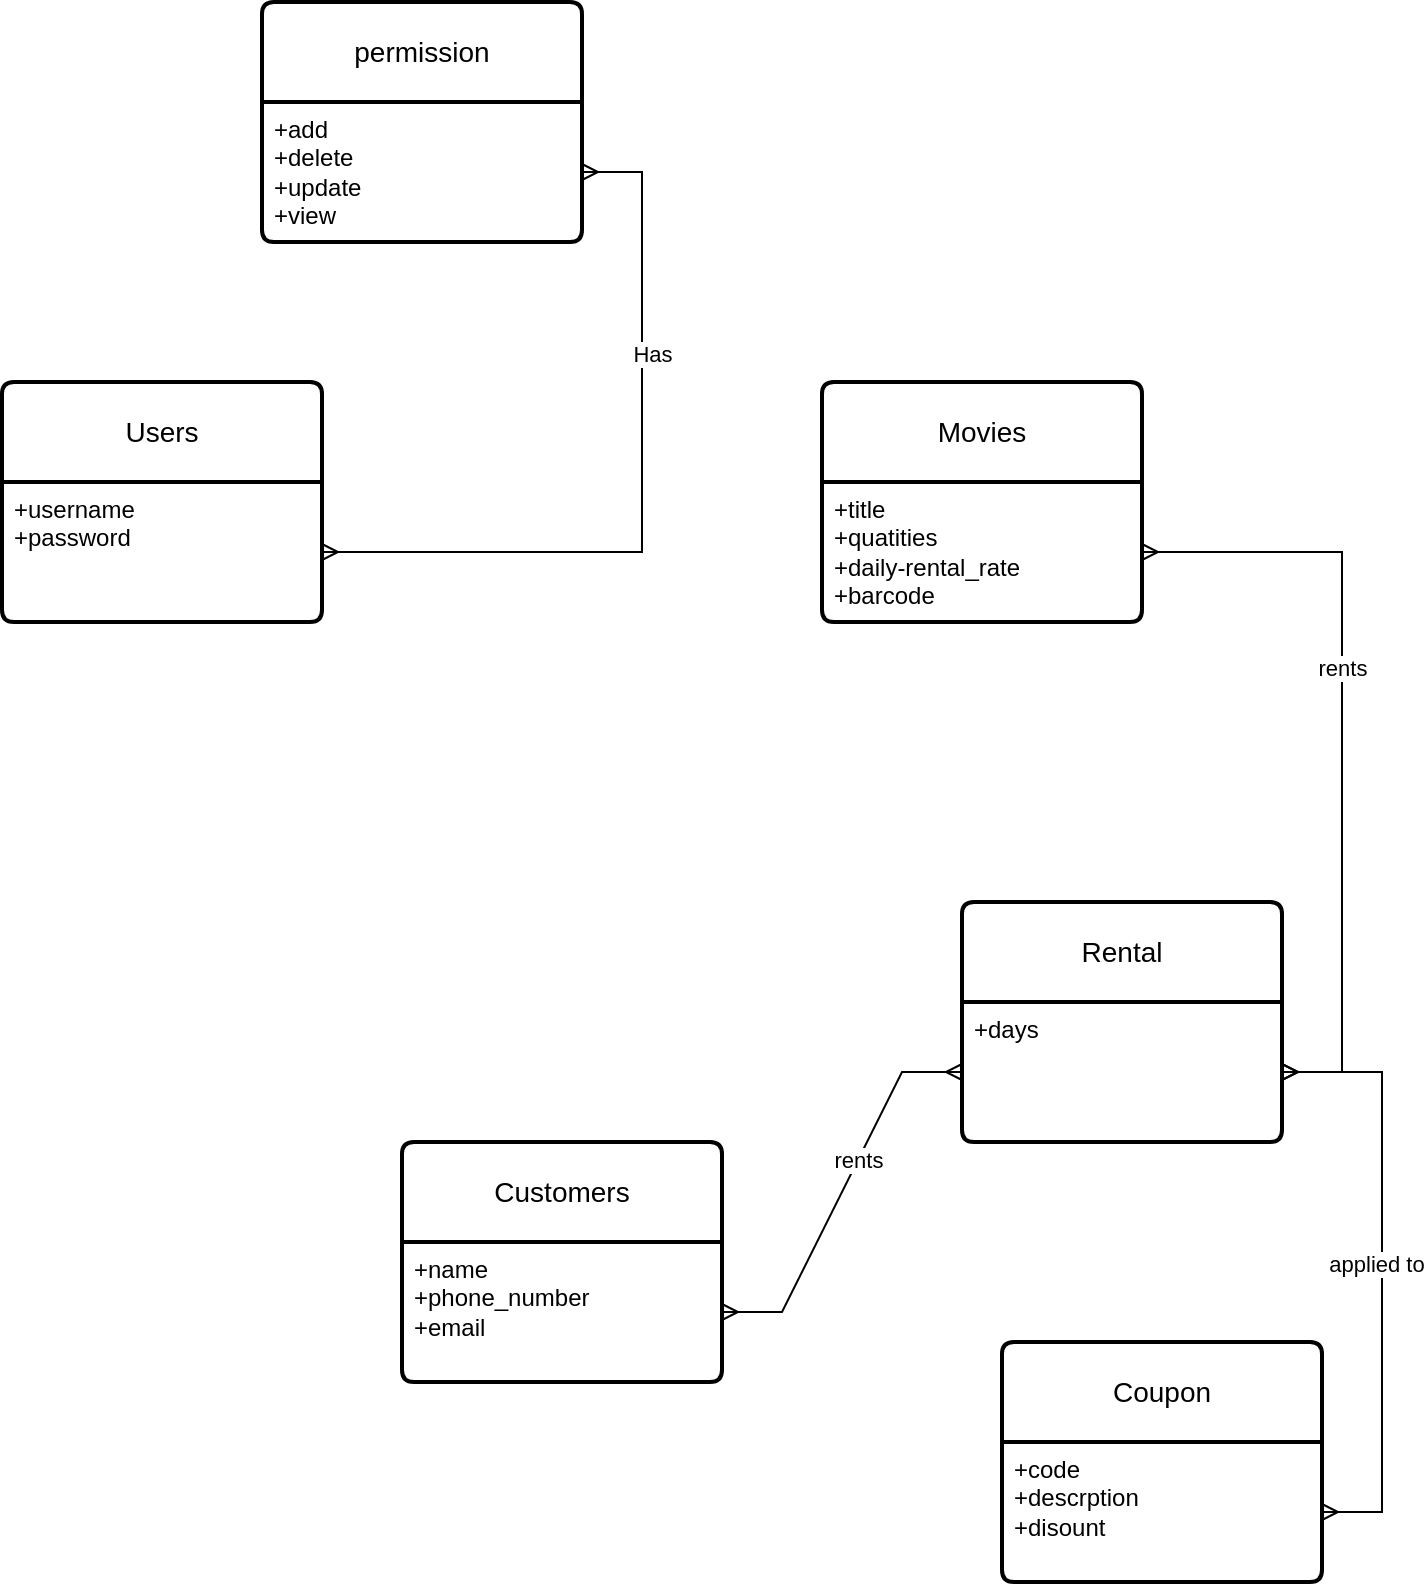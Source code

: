 <mxfile version="26.2.2">
  <diagram name="Page-1" id="sEVMAXeP3UGSZe_ZqJJN">
    <mxGraphModel dx="1428" dy="2010" grid="1" gridSize="10" guides="1" tooltips="1" connect="1" arrows="1" fold="1" page="1" pageScale="1" pageWidth="827" pageHeight="1169" math="0" shadow="0">
      <root>
        <mxCell id="0" />
        <mxCell id="1" parent="0" />
        <mxCell id="dCS8AHYljsb1Geu4KeNp-1" value="Users" style="swimlane;childLayout=stackLayout;horizontal=1;startSize=50;horizontalStack=0;rounded=1;fontSize=14;fontStyle=0;strokeWidth=2;resizeParent=0;resizeLast=1;shadow=0;dashed=0;align=center;arcSize=4;whiteSpace=wrap;html=1;" parent="1" vertex="1">
          <mxGeometry x="60" y="80" width="160" height="120" as="geometry" />
        </mxCell>
        <mxCell id="dCS8AHYljsb1Geu4KeNp-2" value="+username&lt;div&gt;+password&lt;/div&gt;" style="align=left;strokeColor=none;fillColor=none;spacingLeft=4;spacingRight=4;fontSize=12;verticalAlign=top;resizable=0;rotatable=0;part=1;html=1;whiteSpace=wrap;" parent="dCS8AHYljsb1Geu4KeNp-1" vertex="1">
          <mxGeometry y="50" width="160" height="70" as="geometry" />
        </mxCell>
        <mxCell id="dCS8AHYljsb1Geu4KeNp-6" value="Movies" style="swimlane;childLayout=stackLayout;horizontal=1;startSize=50;horizontalStack=0;rounded=1;fontSize=14;fontStyle=0;strokeWidth=2;resizeParent=0;resizeLast=1;shadow=0;dashed=0;align=center;arcSize=4;whiteSpace=wrap;html=1;" parent="1" vertex="1">
          <mxGeometry x="470" y="80" width="160" height="120" as="geometry" />
        </mxCell>
        <mxCell id="dCS8AHYljsb1Geu4KeNp-7" value="+title&lt;div&gt;+quatities&lt;/div&gt;&lt;div&gt;+daily-rental_rate&lt;/div&gt;&lt;div&gt;+barcode&lt;/div&gt;" style="align=left;strokeColor=none;fillColor=none;spacingLeft=4;spacingRight=4;fontSize=12;verticalAlign=top;resizable=0;rotatable=0;part=1;html=1;whiteSpace=wrap;" parent="dCS8AHYljsb1Geu4KeNp-6" vertex="1">
          <mxGeometry y="50" width="160" height="70" as="geometry" />
        </mxCell>
        <mxCell id="dCS8AHYljsb1Geu4KeNp-8" value="Customers" style="swimlane;childLayout=stackLayout;horizontal=1;startSize=50;horizontalStack=0;rounded=1;fontSize=14;fontStyle=0;strokeWidth=2;resizeParent=0;resizeLast=1;shadow=0;dashed=0;align=center;arcSize=4;whiteSpace=wrap;html=1;" parent="1" vertex="1">
          <mxGeometry x="260" y="460" width="160" height="120" as="geometry" />
        </mxCell>
        <mxCell id="dCS8AHYljsb1Geu4KeNp-9" value="+name&lt;div&gt;+phone_number&lt;/div&gt;&lt;div&gt;+email&lt;/div&gt;" style="align=left;strokeColor=none;fillColor=none;spacingLeft=4;spacingRight=4;fontSize=12;verticalAlign=top;resizable=0;rotatable=0;part=1;html=1;whiteSpace=wrap;" parent="dCS8AHYljsb1Geu4KeNp-8" vertex="1">
          <mxGeometry y="50" width="160" height="70" as="geometry" />
        </mxCell>
        <mxCell id="dCS8AHYljsb1Geu4KeNp-19" value="" style="edgeStyle=entityRelationEdgeStyle;fontSize=12;html=1;endArrow=ERmany;startArrow=ERmany;rounded=0;" parent="1" source="dCS8AHYljsb1Geu4KeNp-9" target="dCS8AHYljsb1Geu4KeNp-30" edge="1">
          <mxGeometry width="100" height="100" relative="1" as="geometry">
            <mxPoint x="430" y="440" as="sourcePoint" />
            <mxPoint x="530" y="340" as="targetPoint" />
            <Array as="points">
              <mxPoint x="540" y="410" />
              <mxPoint x="470" y="340" />
            </Array>
          </mxGeometry>
        </mxCell>
        <mxCell id="dCS8AHYljsb1Geu4KeNp-22" value="rents" style="edgeLabel;html=1;align=center;verticalAlign=middle;resizable=0;points=[];" parent="dCS8AHYljsb1Geu4KeNp-19" vertex="1" connectable="0">
          <mxGeometry x="0.189" relative="1" as="geometry">
            <mxPoint as="offset" />
          </mxGeometry>
        </mxCell>
        <mxCell id="dCS8AHYljsb1Geu4KeNp-24" value="permission" style="swimlane;childLayout=stackLayout;horizontal=1;startSize=50;horizontalStack=0;rounded=1;fontSize=14;fontStyle=0;strokeWidth=2;resizeParent=0;resizeLast=1;shadow=0;dashed=0;align=center;arcSize=4;whiteSpace=wrap;html=1;" parent="1" vertex="1">
          <mxGeometry x="190" y="-110" width="160" height="120" as="geometry" />
        </mxCell>
        <mxCell id="dCS8AHYljsb1Geu4KeNp-25" value="+add&lt;div&gt;+delete&lt;/div&gt;&lt;div&gt;+update&lt;/div&gt;&lt;div&gt;+view&lt;/div&gt;" style="align=left;strokeColor=none;fillColor=none;spacingLeft=4;spacingRight=4;fontSize=12;verticalAlign=top;resizable=0;rotatable=0;part=1;html=1;whiteSpace=wrap;" parent="dCS8AHYljsb1Geu4KeNp-24" vertex="1">
          <mxGeometry y="50" width="160" height="70" as="geometry" />
        </mxCell>
        <mxCell id="dCS8AHYljsb1Geu4KeNp-27" value="" style="edgeStyle=entityRelationEdgeStyle;fontSize=12;html=1;endArrow=ERmany;startArrow=ERmany;rounded=0;" parent="1" source="dCS8AHYljsb1Geu4KeNp-25" target="dCS8AHYljsb1Geu4KeNp-2" edge="1">
          <mxGeometry width="100" height="100" relative="1" as="geometry">
            <mxPoint x="360" y="80" as="sourcePoint" />
            <mxPoint x="460" y="-20" as="targetPoint" />
          </mxGeometry>
        </mxCell>
        <mxCell id="dCS8AHYljsb1Geu4KeNp-28" value="Has" style="edgeLabel;html=1;align=center;verticalAlign=middle;resizable=0;points=[];" parent="dCS8AHYljsb1Geu4KeNp-27" vertex="1" connectable="0">
          <mxGeometry x="-0.366" y="5" relative="1" as="geometry">
            <mxPoint as="offset" />
          </mxGeometry>
        </mxCell>
        <mxCell id="dCS8AHYljsb1Geu4KeNp-29" value="Rental" style="swimlane;childLayout=stackLayout;horizontal=1;startSize=50;horizontalStack=0;rounded=1;fontSize=14;fontStyle=0;strokeWidth=2;resizeParent=0;resizeLast=1;shadow=0;dashed=0;align=center;arcSize=4;whiteSpace=wrap;html=1;" parent="1" vertex="1">
          <mxGeometry x="540" y="340" width="160" height="120" as="geometry" />
        </mxCell>
        <mxCell id="dCS8AHYljsb1Geu4KeNp-30" value="&lt;div&gt;+days&lt;/div&gt;" style="align=left;strokeColor=none;fillColor=none;spacingLeft=4;spacingRight=4;fontSize=12;verticalAlign=top;resizable=0;rotatable=0;part=1;html=1;whiteSpace=wrap;" parent="dCS8AHYljsb1Geu4KeNp-29" vertex="1">
          <mxGeometry y="50" width="160" height="70" as="geometry" />
        </mxCell>
        <mxCell id="dCS8AHYljsb1Geu4KeNp-32" value="" style="edgeStyle=entityRelationEdgeStyle;fontSize=12;html=1;endArrow=ERmany;startArrow=ERmany;rounded=0;" parent="1" source="dCS8AHYljsb1Geu4KeNp-30" target="dCS8AHYljsb1Geu4KeNp-7" edge="1">
          <mxGeometry width="100" height="100" relative="1" as="geometry">
            <mxPoint x="580" y="310" as="sourcePoint" />
            <mxPoint x="700" y="190" as="targetPoint" />
            <Array as="points">
              <mxPoint x="700" y="175" />
              <mxPoint x="790" y="245" />
              <mxPoint x="630" y="105" />
            </Array>
          </mxGeometry>
        </mxCell>
        <mxCell id="dCS8AHYljsb1Geu4KeNp-33" value="rents" style="edgeLabel;html=1;align=center;verticalAlign=middle;resizable=0;points=[];" parent="dCS8AHYljsb1Geu4KeNp-32" vertex="1" connectable="0">
          <mxGeometry x="0.189" relative="1" as="geometry">
            <mxPoint as="offset" />
          </mxGeometry>
        </mxCell>
        <mxCell id="dCS8AHYljsb1Geu4KeNp-35" value="Coupon" style="swimlane;childLayout=stackLayout;horizontal=1;startSize=50;horizontalStack=0;rounded=1;fontSize=14;fontStyle=0;strokeWidth=2;resizeParent=0;resizeLast=1;shadow=0;dashed=0;align=center;arcSize=4;whiteSpace=wrap;html=1;" parent="1" vertex="1">
          <mxGeometry x="560" y="560" width="160" height="120" as="geometry" />
        </mxCell>
        <mxCell id="dCS8AHYljsb1Geu4KeNp-36" value="+code&lt;div&gt;+descrption&lt;/div&gt;&lt;div&gt;+disount&lt;/div&gt;" style="align=left;strokeColor=none;fillColor=none;spacingLeft=4;spacingRight=4;fontSize=12;verticalAlign=top;resizable=0;rotatable=0;part=1;html=1;whiteSpace=wrap;" parent="dCS8AHYljsb1Geu4KeNp-35" vertex="1">
          <mxGeometry y="50" width="160" height="70" as="geometry" />
        </mxCell>
        <mxCell id="dCS8AHYljsb1Geu4KeNp-37" value="" style="edgeStyle=entityRelationEdgeStyle;fontSize=12;html=1;endArrow=ERmany;startArrow=ERmany;rounded=0;" parent="1" source="dCS8AHYljsb1Geu4KeNp-36" target="dCS8AHYljsb1Geu4KeNp-30" edge="1">
          <mxGeometry width="100" height="100" relative="1" as="geometry">
            <mxPoint x="630" y="780" as="sourcePoint" />
            <mxPoint x="730" y="680" as="targetPoint" />
          </mxGeometry>
        </mxCell>
        <mxCell id="dCS8AHYljsb1Geu4KeNp-38" value="applied to" style="edgeLabel;html=1;align=center;verticalAlign=middle;resizable=0;points=[];" parent="dCS8AHYljsb1Geu4KeNp-37" vertex="1" connectable="0">
          <mxGeometry x="0.027" y="3" relative="1" as="geometry">
            <mxPoint as="offset" />
          </mxGeometry>
        </mxCell>
      </root>
    </mxGraphModel>
  </diagram>
</mxfile>
